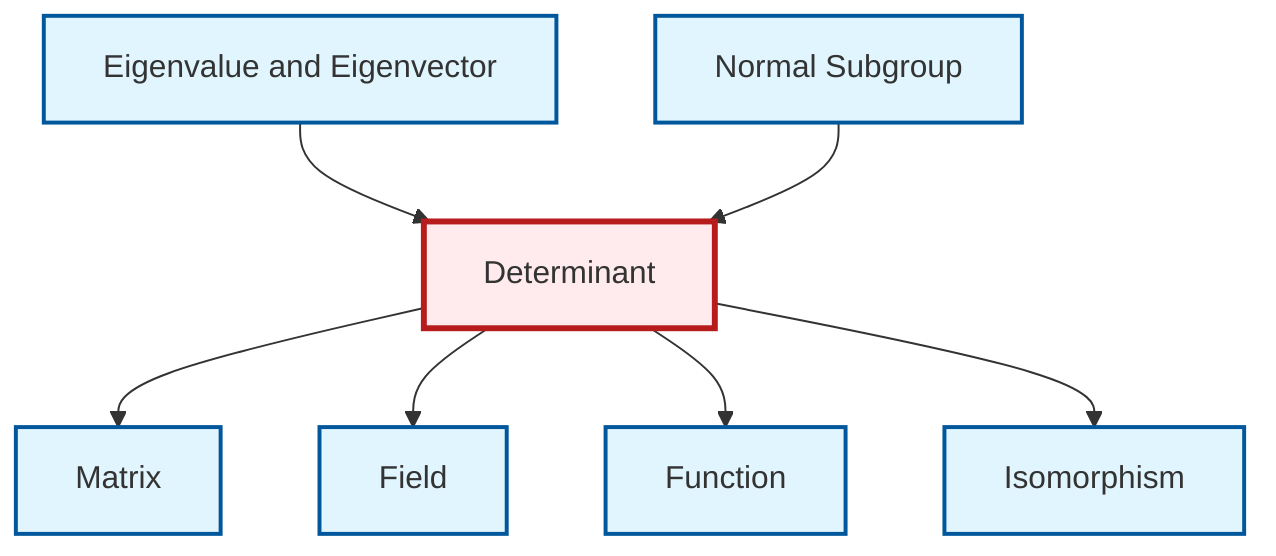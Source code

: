 graph TD
    classDef definition fill:#e1f5fe,stroke:#01579b,stroke-width:2px
    classDef theorem fill:#f3e5f5,stroke:#4a148c,stroke-width:2px
    classDef axiom fill:#fff3e0,stroke:#e65100,stroke-width:2px
    classDef example fill:#e8f5e9,stroke:#1b5e20,stroke-width:2px
    classDef current fill:#ffebee,stroke:#b71c1c,stroke-width:3px
    def-matrix["Matrix"]:::definition
    def-determinant["Determinant"]:::definition
    def-normal-subgroup["Normal Subgroup"]:::definition
    def-isomorphism["Isomorphism"]:::definition
    def-function["Function"]:::definition
    def-field["Field"]:::definition
    def-eigenvalue-eigenvector["Eigenvalue and Eigenvector"]:::definition
    def-determinant --> def-matrix
    def-determinant --> def-field
    def-determinant --> def-function
    def-eigenvalue-eigenvector --> def-determinant
    def-determinant --> def-isomorphism
    def-normal-subgroup --> def-determinant
    class def-determinant current